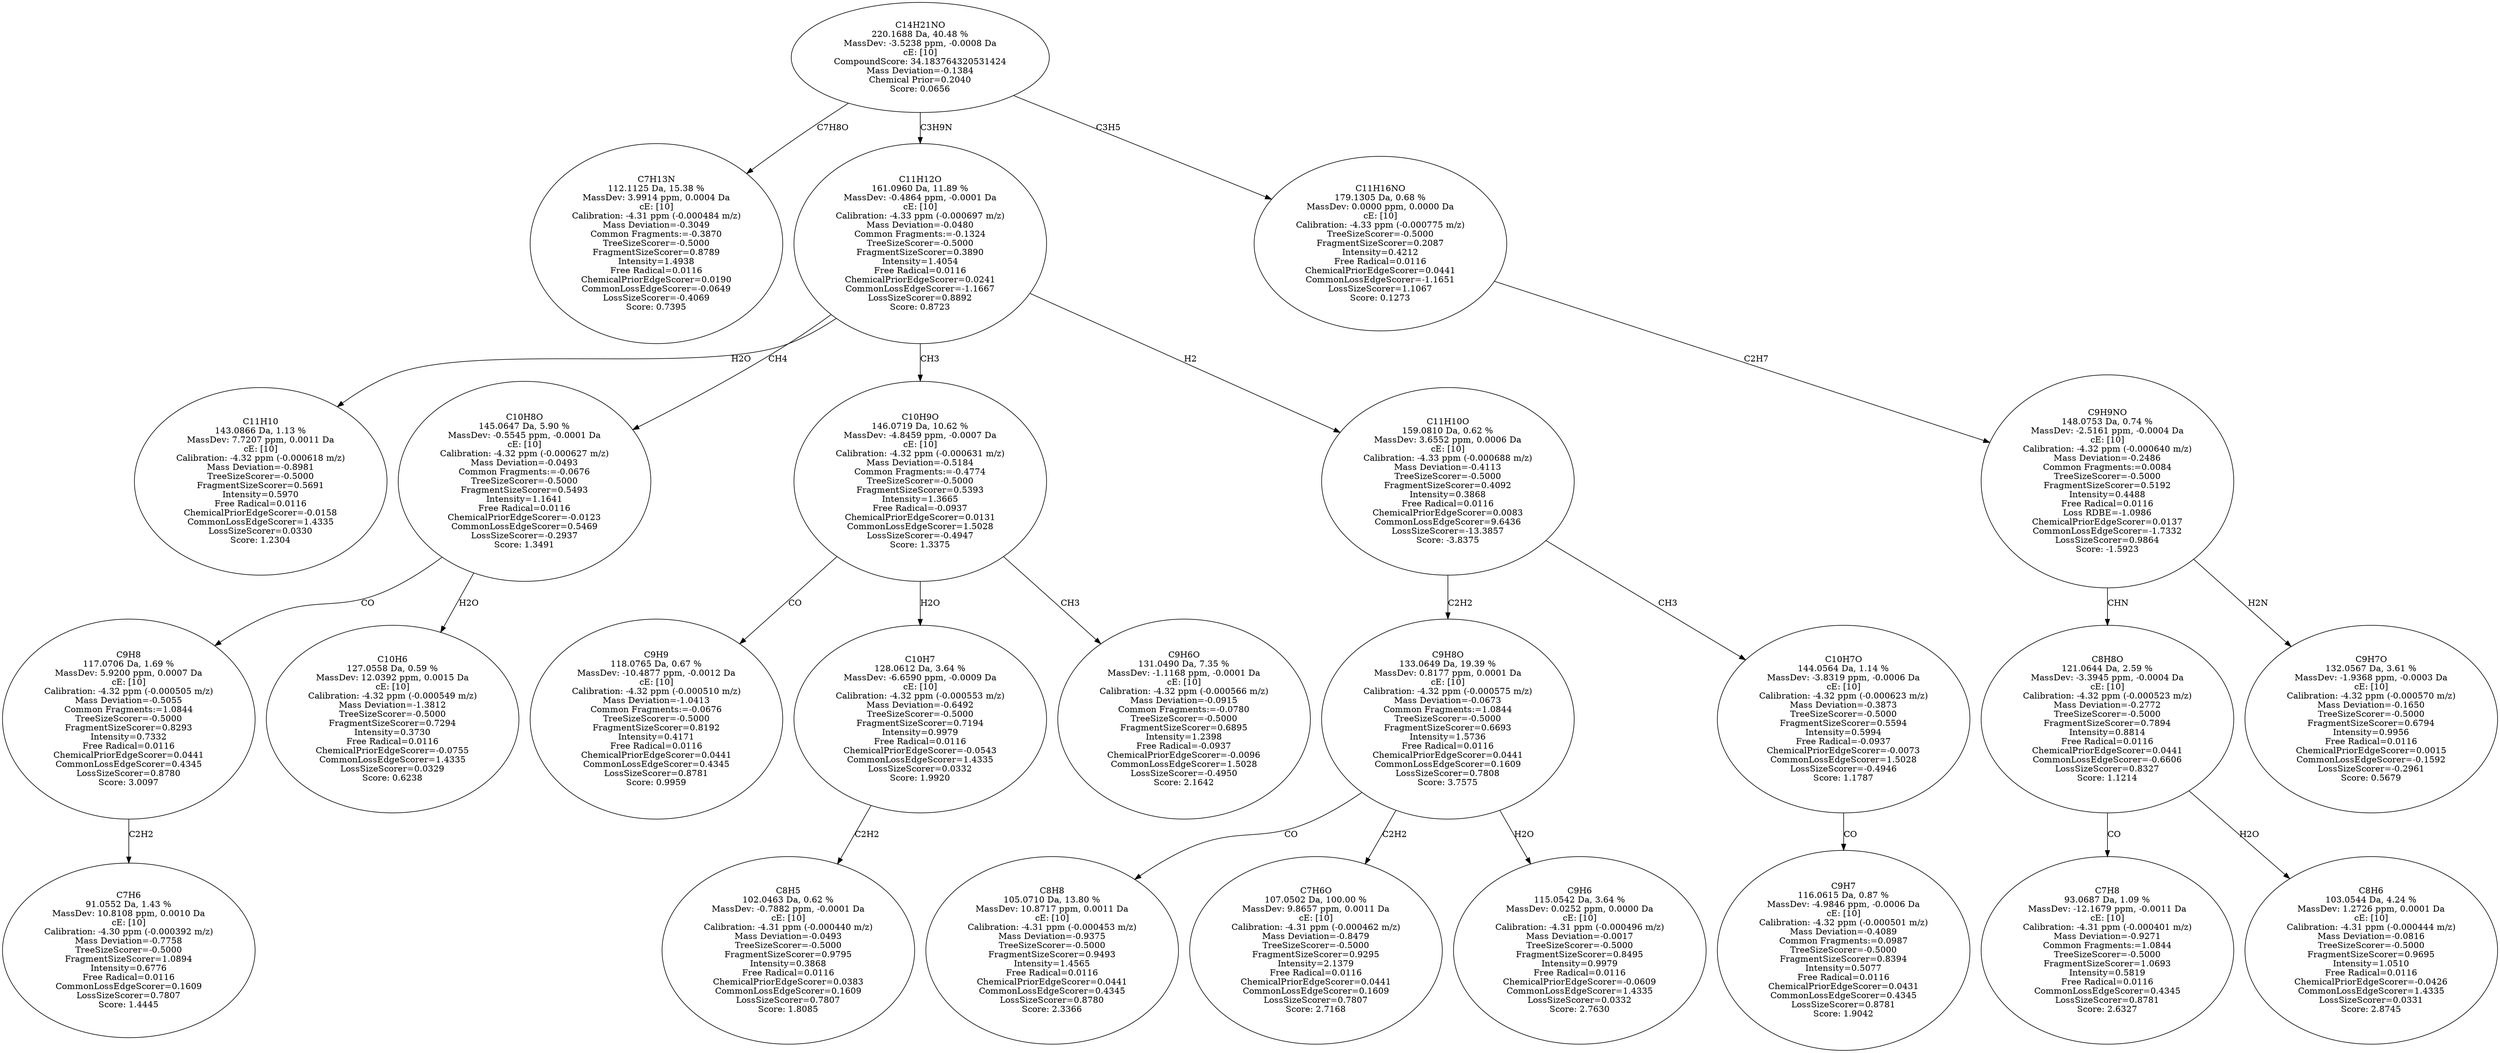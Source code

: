 strict digraph {
v1 [label="C7H13N\n112.1125 Da, 15.38 %\nMassDev: 3.9914 ppm, 0.0004 Da\ncE: [10]\nCalibration: -4.31 ppm (-0.000484 m/z)\nMass Deviation=-0.3049\nCommon Fragments:=-0.3870\nTreeSizeScorer=-0.5000\nFragmentSizeScorer=0.8789\nIntensity=1.4938\nFree Radical=0.0116\nChemicalPriorEdgeScorer=0.0190\nCommonLossEdgeScorer=-0.0649\nLossSizeScorer=-0.4069\nScore: 0.7395"];
v2 [label="C11H10\n143.0866 Da, 1.13 %\nMassDev: 7.7207 ppm, 0.0011 Da\ncE: [10]\nCalibration: -4.32 ppm (-0.000618 m/z)\nMass Deviation=-0.8981\nTreeSizeScorer=-0.5000\nFragmentSizeScorer=0.5691\nIntensity=0.5970\nFree Radical=0.0116\nChemicalPriorEdgeScorer=-0.0158\nCommonLossEdgeScorer=1.4335\nLossSizeScorer=0.0330\nScore: 1.2304"];
v3 [label="C7H6\n91.0552 Da, 1.43 %\nMassDev: 10.8108 ppm, 0.0010 Da\ncE: [10]\nCalibration: -4.30 ppm (-0.000392 m/z)\nMass Deviation=-0.7758\nTreeSizeScorer=-0.5000\nFragmentSizeScorer=1.0894\nIntensity=0.6776\nFree Radical=0.0116\nCommonLossEdgeScorer=0.1609\nLossSizeScorer=0.7807\nScore: 1.4445"];
v4 [label="C9H8\n117.0706 Da, 1.69 %\nMassDev: 5.9200 ppm, 0.0007 Da\ncE: [10]\nCalibration: -4.32 ppm (-0.000505 m/z)\nMass Deviation=-0.5055\nCommon Fragments:=1.0844\nTreeSizeScorer=-0.5000\nFragmentSizeScorer=0.8293\nIntensity=0.7332\nFree Radical=0.0116\nChemicalPriorEdgeScorer=0.0441\nCommonLossEdgeScorer=0.4345\nLossSizeScorer=0.8780\nScore: 3.0097"];
v5 [label="C10H6\n127.0558 Da, 0.59 %\nMassDev: 12.0392 ppm, 0.0015 Da\ncE: [10]\nCalibration: -4.32 ppm (-0.000549 m/z)\nMass Deviation=-1.3812\nTreeSizeScorer=-0.5000\nFragmentSizeScorer=0.7294\nIntensity=0.3730\nFree Radical=0.0116\nChemicalPriorEdgeScorer=-0.0755\nCommonLossEdgeScorer=1.4335\nLossSizeScorer=0.0329\nScore: 0.6238"];
v6 [label="C10H8O\n145.0647 Da, 5.90 %\nMassDev: -0.5545 ppm, -0.0001 Da\ncE: [10]\nCalibration: -4.32 ppm (-0.000627 m/z)\nMass Deviation=-0.0493\nCommon Fragments:=-0.0676\nTreeSizeScorer=-0.5000\nFragmentSizeScorer=0.5493\nIntensity=1.1641\nFree Radical=0.0116\nChemicalPriorEdgeScorer=-0.0123\nCommonLossEdgeScorer=0.5469\nLossSizeScorer=-0.2937\nScore: 1.3491"];
v7 [label="C9H9\n118.0765 Da, 0.67 %\nMassDev: -10.4877 ppm, -0.0012 Da\ncE: [10]\nCalibration: -4.32 ppm (-0.000510 m/z)\nMass Deviation=-1.0413\nCommon Fragments:=-0.0676\nTreeSizeScorer=-0.5000\nFragmentSizeScorer=0.8192\nIntensity=0.4171\nFree Radical=0.0116\nChemicalPriorEdgeScorer=0.0441\nCommonLossEdgeScorer=0.4345\nLossSizeScorer=0.8781\nScore: 0.9959"];
v8 [label="C8H5\n102.0463 Da, 0.62 %\nMassDev: -0.7882 ppm, -0.0001 Da\ncE: [10]\nCalibration: -4.31 ppm (-0.000440 m/z)\nMass Deviation=-0.0493\nTreeSizeScorer=-0.5000\nFragmentSizeScorer=0.9795\nIntensity=0.3868\nFree Radical=0.0116\nChemicalPriorEdgeScorer=0.0383\nCommonLossEdgeScorer=0.1609\nLossSizeScorer=0.7807\nScore: 1.8085"];
v9 [label="C10H7\n128.0612 Da, 3.64 %\nMassDev: -6.6590 ppm, -0.0009 Da\ncE: [10]\nCalibration: -4.32 ppm (-0.000553 m/z)\nMass Deviation=-0.6492\nTreeSizeScorer=-0.5000\nFragmentSizeScorer=0.7194\nIntensity=0.9979\nFree Radical=0.0116\nChemicalPriorEdgeScorer=-0.0543\nCommonLossEdgeScorer=1.4335\nLossSizeScorer=0.0332\nScore: 1.9920"];
v10 [label="C9H6O\n131.0490 Da, 7.35 %\nMassDev: -1.1168 ppm, -0.0001 Da\ncE: [10]\nCalibration: -4.32 ppm (-0.000566 m/z)\nMass Deviation=-0.0915\nCommon Fragments:=-0.0780\nTreeSizeScorer=-0.5000\nFragmentSizeScorer=0.6895\nIntensity=1.2398\nFree Radical=-0.0937\nChemicalPriorEdgeScorer=-0.0096\nCommonLossEdgeScorer=1.5028\nLossSizeScorer=-0.4950\nScore: 2.1642"];
v11 [label="C10H9O\n146.0719 Da, 10.62 %\nMassDev: -4.8459 ppm, -0.0007 Da\ncE: [10]\nCalibration: -4.32 ppm (-0.000631 m/z)\nMass Deviation=-0.5184\nCommon Fragments:=-0.4774\nTreeSizeScorer=-0.5000\nFragmentSizeScorer=0.5393\nIntensity=1.3665\nFree Radical=-0.0937\nChemicalPriorEdgeScorer=0.0131\nCommonLossEdgeScorer=1.5028\nLossSizeScorer=-0.4947\nScore: 1.3375"];
v12 [label="C8H8\n105.0710 Da, 13.80 %\nMassDev: 10.8717 ppm, 0.0011 Da\ncE: [10]\nCalibration: -4.31 ppm (-0.000453 m/z)\nMass Deviation=-0.9375\nTreeSizeScorer=-0.5000\nFragmentSizeScorer=0.9493\nIntensity=1.4565\nFree Radical=0.0116\nChemicalPriorEdgeScorer=0.0441\nCommonLossEdgeScorer=0.4345\nLossSizeScorer=0.8780\nScore: 2.3366"];
v13 [label="C7H6O\n107.0502 Da, 100.00 %\nMassDev: 9.8657 ppm, 0.0011 Da\ncE: [10]\nCalibration: -4.31 ppm (-0.000462 m/z)\nMass Deviation=-0.8479\nTreeSizeScorer=-0.5000\nFragmentSizeScorer=0.9295\nIntensity=2.1379\nFree Radical=0.0116\nChemicalPriorEdgeScorer=0.0441\nCommonLossEdgeScorer=0.1609\nLossSizeScorer=0.7807\nScore: 2.7168"];
v14 [label="C9H6\n115.0542 Da, 3.64 %\nMassDev: 0.0252 ppm, 0.0000 Da\ncE: [10]\nCalibration: -4.31 ppm (-0.000496 m/z)\nMass Deviation=-0.0017\nTreeSizeScorer=-0.5000\nFragmentSizeScorer=0.8495\nIntensity=0.9979\nFree Radical=0.0116\nChemicalPriorEdgeScorer=-0.0609\nCommonLossEdgeScorer=1.4335\nLossSizeScorer=0.0332\nScore: 2.7630"];
v15 [label="C9H8O\n133.0649 Da, 19.39 %\nMassDev: 0.8177 ppm, 0.0001 Da\ncE: [10]\nCalibration: -4.32 ppm (-0.000575 m/z)\nMass Deviation=-0.0673\nCommon Fragments:=1.0844\nTreeSizeScorer=-0.5000\nFragmentSizeScorer=0.6693\nIntensity=1.5736\nFree Radical=0.0116\nChemicalPriorEdgeScorer=0.0441\nCommonLossEdgeScorer=0.1609\nLossSizeScorer=0.7808\nScore: 3.7575"];
v16 [label="C9H7\n116.0615 Da, 0.87 %\nMassDev: -4.9846 ppm, -0.0006 Da\ncE: [10]\nCalibration: -4.32 ppm (-0.000501 m/z)\nMass Deviation=-0.4089\nCommon Fragments:=0.0987\nTreeSizeScorer=-0.5000\nFragmentSizeScorer=0.8394\nIntensity=0.5077\nFree Radical=0.0116\nChemicalPriorEdgeScorer=0.0431\nCommonLossEdgeScorer=0.4345\nLossSizeScorer=0.8781\nScore: 1.9042"];
v17 [label="C10H7O\n144.0564 Da, 1.14 %\nMassDev: -3.8319 ppm, -0.0006 Da\ncE: [10]\nCalibration: -4.32 ppm (-0.000623 m/z)\nMass Deviation=-0.3873\nTreeSizeScorer=-0.5000\nFragmentSizeScorer=0.5594\nIntensity=0.5994\nFree Radical=-0.0937\nChemicalPriorEdgeScorer=-0.0073\nCommonLossEdgeScorer=1.5028\nLossSizeScorer=-0.4946\nScore: 1.1787"];
v18 [label="C11H10O\n159.0810 Da, 0.62 %\nMassDev: 3.6552 ppm, 0.0006 Da\ncE: [10]\nCalibration: -4.33 ppm (-0.000688 m/z)\nMass Deviation=-0.4113\nTreeSizeScorer=-0.5000\nFragmentSizeScorer=0.4092\nIntensity=0.3868\nFree Radical=0.0116\nChemicalPriorEdgeScorer=0.0083\nCommonLossEdgeScorer=9.6436\nLossSizeScorer=-13.3857\nScore: -3.8375"];
v19 [label="C11H12O\n161.0960 Da, 11.89 %\nMassDev: -0.4864 ppm, -0.0001 Da\ncE: [10]\nCalibration: -4.33 ppm (-0.000697 m/z)\nMass Deviation=-0.0480\nCommon Fragments:=-0.1324\nTreeSizeScorer=-0.5000\nFragmentSizeScorer=0.3890\nIntensity=1.4054\nFree Radical=0.0116\nChemicalPriorEdgeScorer=0.0241\nCommonLossEdgeScorer=-1.1667\nLossSizeScorer=0.8892\nScore: 0.8723"];
v20 [label="C7H8\n93.0687 Da, 1.09 %\nMassDev: -12.1679 ppm, -0.0011 Da\ncE: [10]\nCalibration: -4.31 ppm (-0.000401 m/z)\nMass Deviation=-0.9271\nCommon Fragments:=1.0844\nTreeSizeScorer=-0.5000\nFragmentSizeScorer=1.0693\nIntensity=0.5819\nFree Radical=0.0116\nCommonLossEdgeScorer=0.4345\nLossSizeScorer=0.8781\nScore: 2.6327"];
v21 [label="C8H6\n103.0544 Da, 4.24 %\nMassDev: 1.2726 ppm, 0.0001 Da\ncE: [10]\nCalibration: -4.31 ppm (-0.000444 m/z)\nMass Deviation=-0.0816\nTreeSizeScorer=-0.5000\nFragmentSizeScorer=0.9695\nIntensity=1.0510\nFree Radical=0.0116\nChemicalPriorEdgeScorer=-0.0426\nCommonLossEdgeScorer=1.4335\nLossSizeScorer=0.0331\nScore: 2.8745"];
v22 [label="C8H8O\n121.0644 Da, 2.59 %\nMassDev: -3.3945 ppm, -0.0004 Da\ncE: [10]\nCalibration: -4.32 ppm (-0.000523 m/z)\nMass Deviation=-0.2772\nTreeSizeScorer=-0.5000\nFragmentSizeScorer=0.7894\nIntensity=0.8814\nFree Radical=0.0116\nChemicalPriorEdgeScorer=0.0441\nCommonLossEdgeScorer=-0.6606\nLossSizeScorer=0.8327\nScore: 1.1214"];
v23 [label="C9H7O\n132.0567 Da, 3.61 %\nMassDev: -1.9368 ppm, -0.0003 Da\ncE: [10]\nCalibration: -4.32 ppm (-0.000570 m/z)\nMass Deviation=-0.1650\nTreeSizeScorer=-0.5000\nFragmentSizeScorer=0.6794\nIntensity=0.9956\nFree Radical=0.0116\nChemicalPriorEdgeScorer=0.0015\nCommonLossEdgeScorer=-0.1592\nLossSizeScorer=-0.2961\nScore: 0.5679"];
v24 [label="C9H9NO\n148.0753 Da, 0.74 %\nMassDev: -2.5161 ppm, -0.0004 Da\ncE: [10]\nCalibration: -4.32 ppm (-0.000640 m/z)\nMass Deviation=-0.2486\nCommon Fragments:=0.0084\nTreeSizeScorer=-0.5000\nFragmentSizeScorer=0.5192\nIntensity=0.4488\nFree Radical=0.0116\nLoss RDBE=-1.0986\nChemicalPriorEdgeScorer=0.0137\nCommonLossEdgeScorer=-1.7332\nLossSizeScorer=0.9864\nScore: -1.5923"];
v25 [label="C11H16NO\n179.1305 Da, 0.68 %\nMassDev: 0.0000 ppm, 0.0000 Da\ncE: [10]\nCalibration: -4.33 ppm (-0.000775 m/z)\nTreeSizeScorer=-0.5000\nFragmentSizeScorer=0.2087\nIntensity=0.4212\nFree Radical=0.0116\nChemicalPriorEdgeScorer=0.0441\nCommonLossEdgeScorer=-1.1651\nLossSizeScorer=1.1067\nScore: 0.1273"];
v26 [label="C14H21NO\n220.1688 Da, 40.48 %\nMassDev: -3.5238 ppm, -0.0008 Da\ncE: [10]\nCompoundScore: 34.183764320531424\nMass Deviation=-0.1384\nChemical Prior=0.2040\nScore: 0.0656"];
v26 -> v1 [label="C7H8O"];
v19 -> v2 [label="H2O"];
v4 -> v3 [label="C2H2"];
v6 -> v4 [label="CO"];
v6 -> v5 [label="H2O"];
v19 -> v6 [label="CH4"];
v11 -> v7 [label="CO"];
v9 -> v8 [label="C2H2"];
v11 -> v9 [label="H2O"];
v11 -> v10 [label="CH3"];
v19 -> v11 [label="CH3"];
v15 -> v12 [label="CO"];
v15 -> v13 [label="C2H2"];
v15 -> v14 [label="H2O"];
v18 -> v15 [label="C2H2"];
v17 -> v16 [label="CO"];
v18 -> v17 [label="CH3"];
v19 -> v18 [label="H2"];
v26 -> v19 [label="C3H9N"];
v22 -> v20 [label="CO"];
v22 -> v21 [label="H2O"];
v24 -> v22 [label="CHN"];
v24 -> v23 [label="H2N"];
v25 -> v24 [label="C2H7"];
v26 -> v25 [label="C3H5"];
}